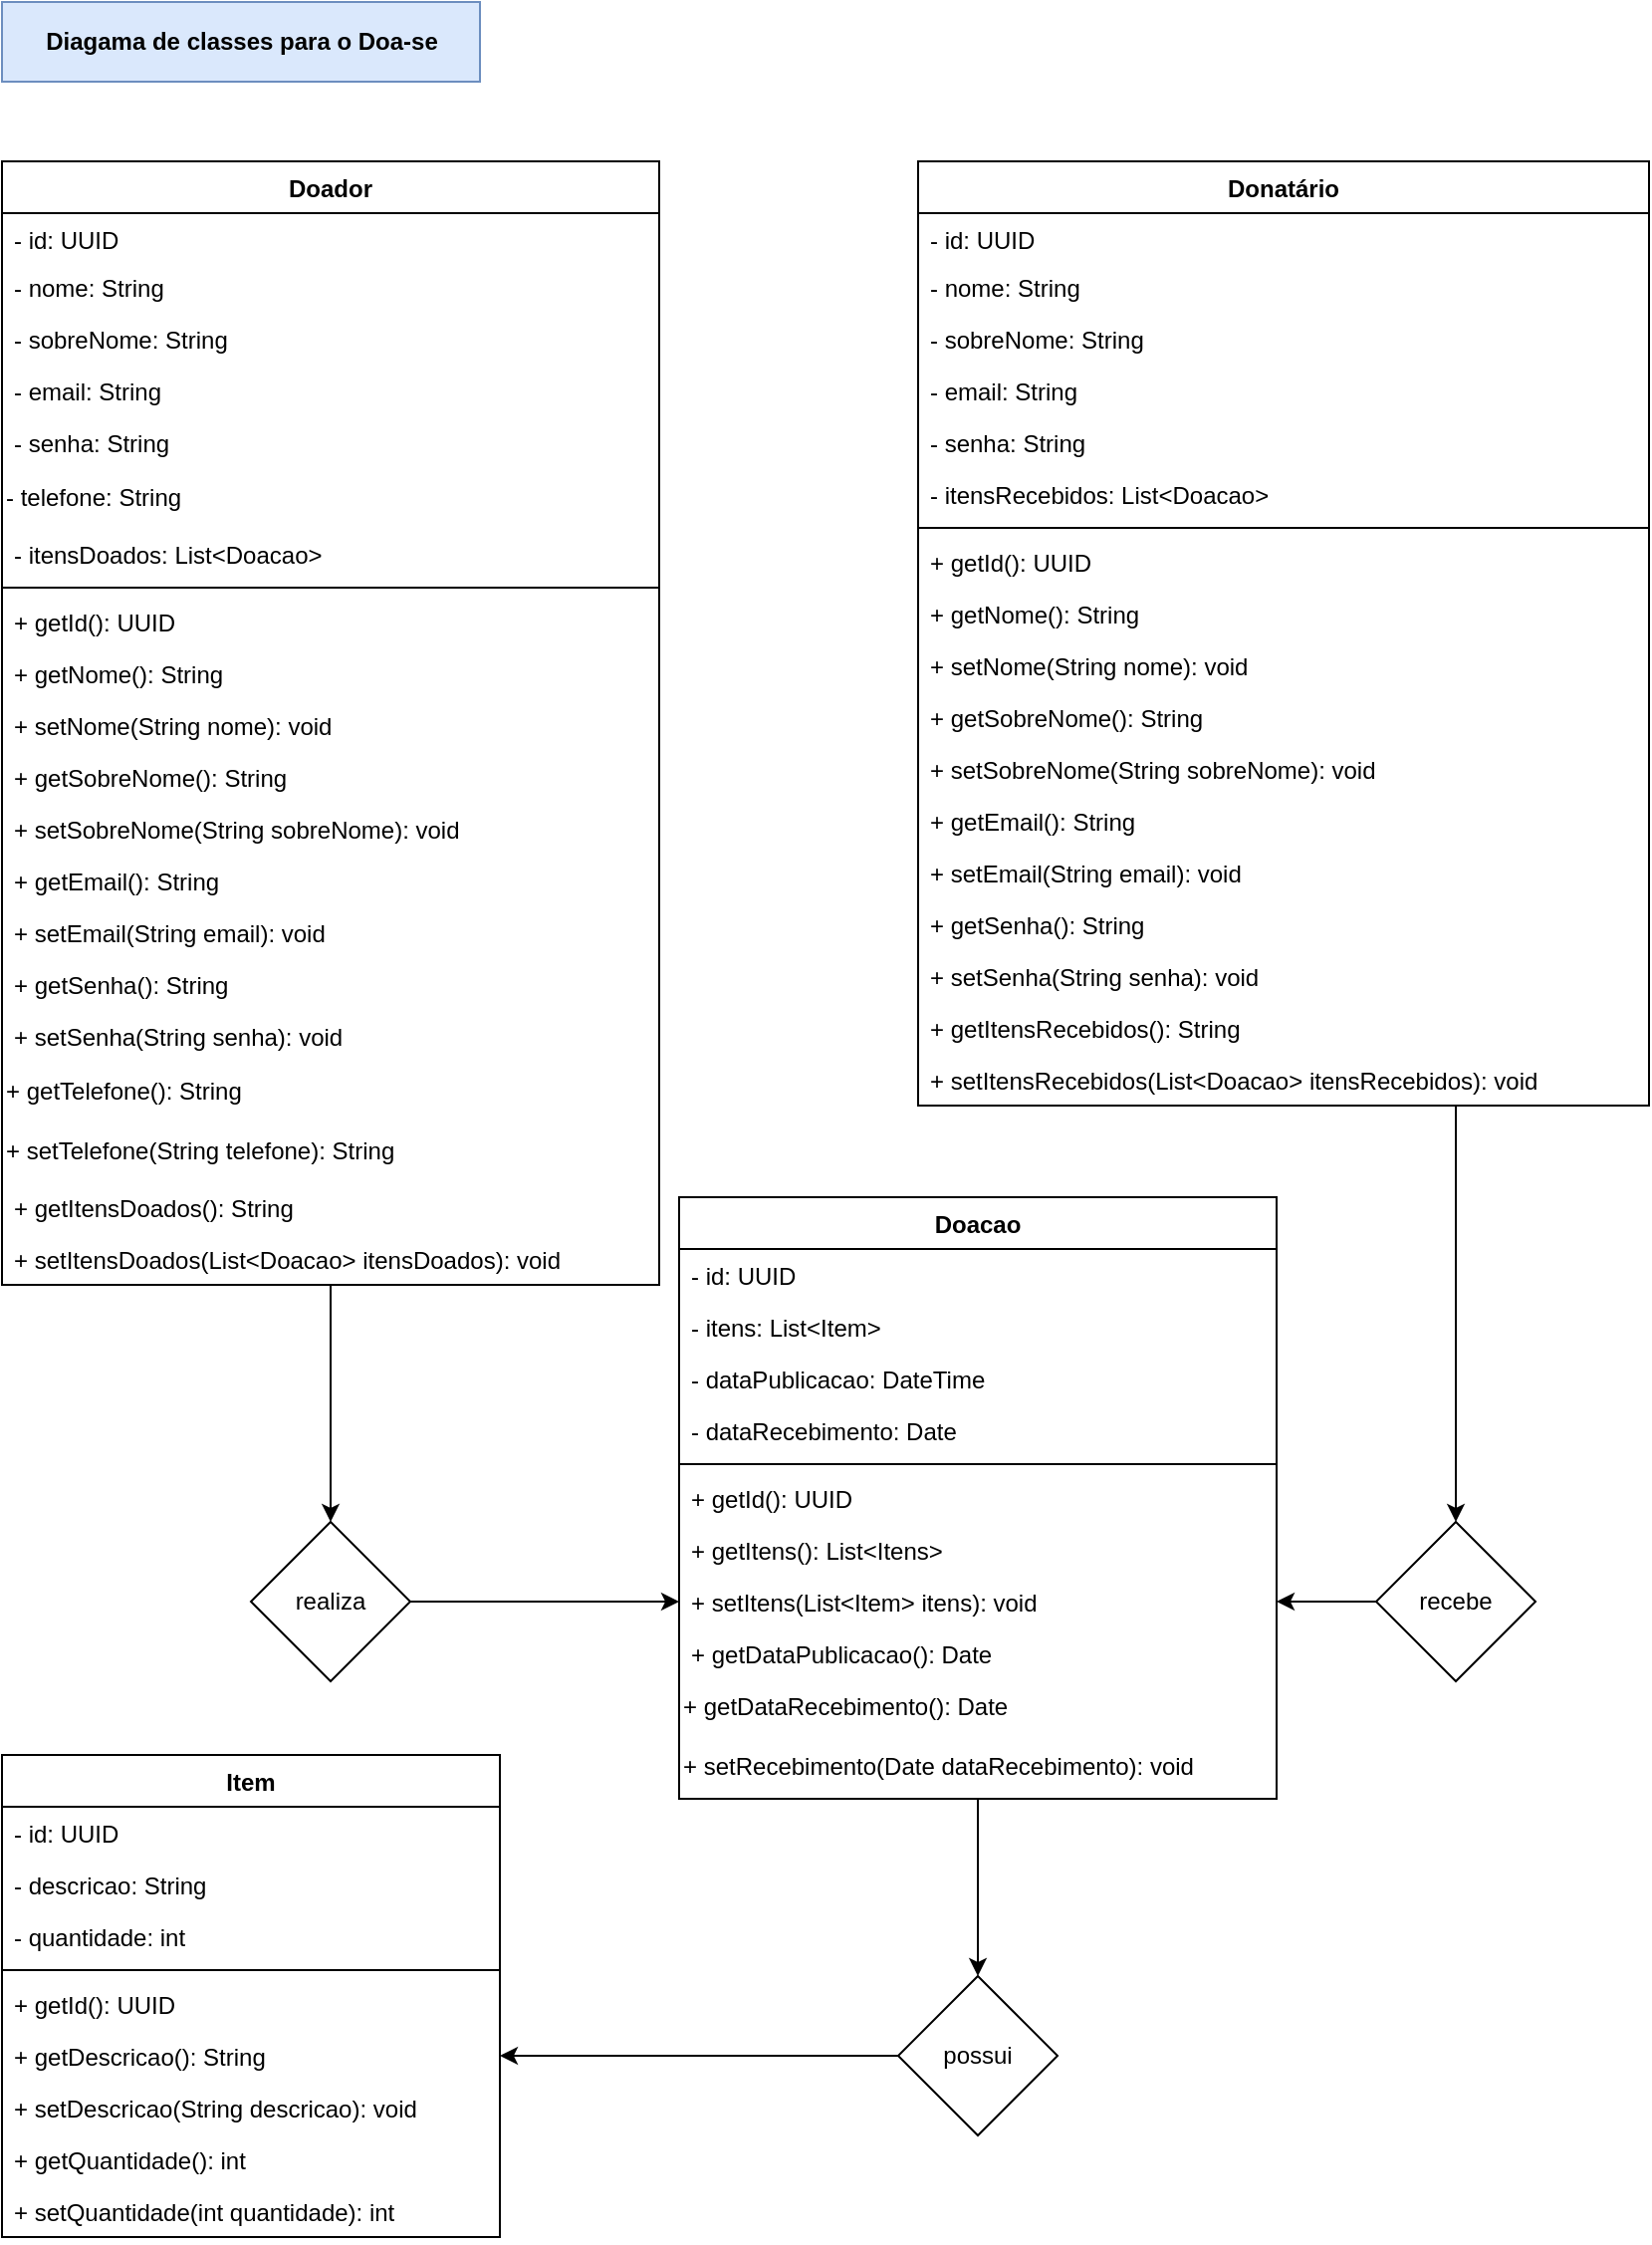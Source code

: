 <mxfile version="18.0.6" type="github">
  <diagram id="fzCI_hyJMyDTxW4y9vL-" name="Page-1">
    <mxGraphModel dx="1422" dy="757" grid="1" gridSize="10" guides="1" tooltips="1" connect="1" arrows="1" fold="1" page="1" pageScale="1" pageWidth="827" pageHeight="1169" math="0" shadow="0">
      <root>
        <mxCell id="0" />
        <mxCell id="1" parent="0" />
        <mxCell id="xfkqYVkovtJK-kkcOd9Y-1" value="Diagama de classes para o Doa-se" style="html=1;fillColor=#dae8fc;strokeColor=#6c8ebf;fontStyle=1" parent="1" vertex="1">
          <mxGeometry width="240" height="40" as="geometry" />
        </mxCell>
        <mxCell id="xfkqYVkovtJK-kkcOd9Y-90" style="edgeStyle=orthogonalEdgeStyle;rounded=0;orthogonalLoop=1;jettySize=auto;html=1;" parent="1" source="xfkqYVkovtJK-kkcOd9Y-2" target="xfkqYVkovtJK-kkcOd9Y-89" edge="1">
          <mxGeometry relative="1" as="geometry" />
        </mxCell>
        <mxCell id="xfkqYVkovtJK-kkcOd9Y-2" value="Doador" style="swimlane;fontStyle=1;align=center;verticalAlign=top;childLayout=stackLayout;horizontal=1;startSize=26;horizontalStack=0;resizeParent=1;resizeParentMax=0;resizeLast=0;collapsible=1;marginBottom=0;" parent="1" vertex="1">
          <mxGeometry y="80" width="330" height="564" as="geometry" />
        </mxCell>
        <mxCell id="xfkqYVkovtJK-kkcOd9Y-7" value="- id: UUID" style="text;strokeColor=none;fillColor=none;align=left;verticalAlign=top;spacingLeft=4;spacingRight=4;overflow=hidden;rotatable=0;points=[[0,0.5],[1,0.5]];portConstraint=eastwest;" parent="xfkqYVkovtJK-kkcOd9Y-2" vertex="1">
          <mxGeometry y="26" width="330" height="24" as="geometry" />
        </mxCell>
        <mxCell id="xfkqYVkovtJK-kkcOd9Y-3" value="- nome: String" style="text;strokeColor=none;fillColor=none;align=left;verticalAlign=top;spacingLeft=4;spacingRight=4;overflow=hidden;rotatable=0;points=[[0,0.5],[1,0.5]];portConstraint=eastwest;" parent="xfkqYVkovtJK-kkcOd9Y-2" vertex="1">
          <mxGeometry y="50" width="330" height="26" as="geometry" />
        </mxCell>
        <mxCell id="xfkqYVkovtJK-kkcOd9Y-6" value="- sobreNome: String" style="text;strokeColor=none;fillColor=none;align=left;verticalAlign=top;spacingLeft=4;spacingRight=4;overflow=hidden;rotatable=0;points=[[0,0.5],[1,0.5]];portConstraint=eastwest;" parent="xfkqYVkovtJK-kkcOd9Y-2" vertex="1">
          <mxGeometry y="76" width="330" height="26" as="geometry" />
        </mxCell>
        <mxCell id="xfkqYVkovtJK-kkcOd9Y-8" value="- email: String" style="text;strokeColor=none;fillColor=none;align=left;verticalAlign=top;spacingLeft=4;spacingRight=4;overflow=hidden;rotatable=0;points=[[0,0.5],[1,0.5]];portConstraint=eastwest;" parent="xfkqYVkovtJK-kkcOd9Y-2" vertex="1">
          <mxGeometry y="102" width="330" height="26" as="geometry" />
        </mxCell>
        <mxCell id="xfkqYVkovtJK-kkcOd9Y-9" value="- senha: String" style="text;strokeColor=none;fillColor=none;align=left;verticalAlign=top;spacingLeft=4;spacingRight=4;overflow=hidden;rotatable=0;points=[[0,0.5],[1,0.5]];portConstraint=eastwest;" parent="xfkqYVkovtJK-kkcOd9Y-2" vertex="1">
          <mxGeometry y="128" width="330" height="26" as="geometry" />
        </mxCell>
        <mxCell id="xfkqYVkovtJK-kkcOd9Y-98" value="&lt;div align=&quot;left&quot;&gt;- telefone: String&lt;/div&gt;" style="text;html=1;strokeColor=none;fillColor=none;align=left;verticalAlign=middle;whiteSpace=wrap;rounded=0;" parent="xfkqYVkovtJK-kkcOd9Y-2" vertex="1">
          <mxGeometry y="154" width="330" height="30" as="geometry" />
        </mxCell>
        <mxCell id="xfkqYVkovtJK-kkcOd9Y-10" value="- itensDoados: List&lt;Doacao&gt;" style="text;strokeColor=none;fillColor=none;align=left;verticalAlign=top;spacingLeft=4;spacingRight=4;overflow=hidden;rotatable=0;points=[[0,0.5],[1,0.5]];portConstraint=eastwest;" parent="xfkqYVkovtJK-kkcOd9Y-2" vertex="1">
          <mxGeometry y="184" width="330" height="26" as="geometry" />
        </mxCell>
        <mxCell id="xfkqYVkovtJK-kkcOd9Y-4" value="" style="line;strokeWidth=1;fillColor=none;align=left;verticalAlign=middle;spacingTop=-1;spacingLeft=3;spacingRight=3;rotatable=0;labelPosition=right;points=[];portConstraint=eastwest;" parent="xfkqYVkovtJK-kkcOd9Y-2" vertex="1">
          <mxGeometry y="210" width="330" height="8" as="geometry" />
        </mxCell>
        <mxCell id="xfkqYVkovtJK-kkcOd9Y-5" value="+ getId(): UUID" style="text;strokeColor=none;fillColor=none;align=left;verticalAlign=top;spacingLeft=4;spacingRight=4;overflow=hidden;rotatable=0;points=[[0,0.5],[1,0.5]];portConstraint=eastwest;" parent="xfkqYVkovtJK-kkcOd9Y-2" vertex="1">
          <mxGeometry y="218" width="330" height="26" as="geometry" />
        </mxCell>
        <mxCell id="xfkqYVkovtJK-kkcOd9Y-11" value="+ getNome(): String" style="text;strokeColor=none;fillColor=none;align=left;verticalAlign=top;spacingLeft=4;spacingRight=4;overflow=hidden;rotatable=0;points=[[0,0.5],[1,0.5]];portConstraint=eastwest;" parent="xfkqYVkovtJK-kkcOd9Y-2" vertex="1">
          <mxGeometry y="244" width="330" height="26" as="geometry" />
        </mxCell>
        <mxCell id="xfkqYVkovtJK-kkcOd9Y-12" value="+ setNome(String nome): void" style="text;strokeColor=none;fillColor=none;align=left;verticalAlign=top;spacingLeft=4;spacingRight=4;overflow=hidden;rotatable=0;points=[[0,0.5],[1,0.5]];portConstraint=eastwest;" parent="xfkqYVkovtJK-kkcOd9Y-2" vertex="1">
          <mxGeometry y="270" width="330" height="26" as="geometry" />
        </mxCell>
        <mxCell id="xfkqYVkovtJK-kkcOd9Y-14" value="+ getSobreNome(): String" style="text;strokeColor=none;fillColor=none;align=left;verticalAlign=top;spacingLeft=4;spacingRight=4;overflow=hidden;rotatable=0;points=[[0,0.5],[1,0.5]];portConstraint=eastwest;" parent="xfkqYVkovtJK-kkcOd9Y-2" vertex="1">
          <mxGeometry y="296" width="330" height="26" as="geometry" />
        </mxCell>
        <mxCell id="xfkqYVkovtJK-kkcOd9Y-13" value="+ setSobreNome(String sobreNome): void" style="text;strokeColor=none;fillColor=none;align=left;verticalAlign=top;spacingLeft=4;spacingRight=4;overflow=hidden;rotatable=0;points=[[0,0.5],[1,0.5]];portConstraint=eastwest;" parent="xfkqYVkovtJK-kkcOd9Y-2" vertex="1">
          <mxGeometry y="322" width="330" height="26" as="geometry" />
        </mxCell>
        <mxCell id="xfkqYVkovtJK-kkcOd9Y-15" value="+ getEmail(): String" style="text;strokeColor=none;fillColor=none;align=left;verticalAlign=top;spacingLeft=4;spacingRight=4;overflow=hidden;rotatable=0;points=[[0,0.5],[1,0.5]];portConstraint=eastwest;" parent="xfkqYVkovtJK-kkcOd9Y-2" vertex="1">
          <mxGeometry y="348" width="330" height="26" as="geometry" />
        </mxCell>
        <mxCell id="xfkqYVkovtJK-kkcOd9Y-17" value="+ setEmail(String email): void" style="text;strokeColor=none;fillColor=none;align=left;verticalAlign=top;spacingLeft=4;spacingRight=4;overflow=hidden;rotatable=0;points=[[0,0.5],[1,0.5]];portConstraint=eastwest;" parent="xfkqYVkovtJK-kkcOd9Y-2" vertex="1">
          <mxGeometry y="374" width="330" height="26" as="geometry" />
        </mxCell>
        <mxCell id="xfkqYVkovtJK-kkcOd9Y-20" value="+ getSenha(): String" style="text;strokeColor=none;fillColor=none;align=left;verticalAlign=top;spacingLeft=4;spacingRight=4;overflow=hidden;rotatable=0;points=[[0,0.5],[1,0.5]];portConstraint=eastwest;" parent="xfkqYVkovtJK-kkcOd9Y-2" vertex="1">
          <mxGeometry y="400" width="330" height="26" as="geometry" />
        </mxCell>
        <mxCell id="xfkqYVkovtJK-kkcOd9Y-21" value="+ setSenha(String senha): void" style="text;strokeColor=none;fillColor=none;align=left;verticalAlign=top;spacingLeft=4;spacingRight=4;overflow=hidden;rotatable=0;points=[[0,0.5],[1,0.5]];portConstraint=eastwest;" parent="xfkqYVkovtJK-kkcOd9Y-2" vertex="1">
          <mxGeometry y="426" width="330" height="26" as="geometry" />
        </mxCell>
        <mxCell id="xfkqYVkovtJK-kkcOd9Y-99" value="&lt;div align=&quot;left&quot;&gt;+ getTelefone(): String&lt;/div&gt;" style="text;html=1;strokeColor=none;fillColor=none;align=left;verticalAlign=middle;whiteSpace=wrap;rounded=0;" parent="xfkqYVkovtJK-kkcOd9Y-2" vertex="1">
          <mxGeometry y="452" width="330" height="30" as="geometry" />
        </mxCell>
        <mxCell id="xfkqYVkovtJK-kkcOd9Y-103" value="&lt;div align=&quot;left&quot;&gt;+ setTelefone(String telefone): String&lt;/div&gt;" style="text;html=1;strokeColor=none;fillColor=none;align=left;verticalAlign=middle;whiteSpace=wrap;rounded=0;" parent="xfkqYVkovtJK-kkcOd9Y-2" vertex="1">
          <mxGeometry y="482" width="330" height="30" as="geometry" />
        </mxCell>
        <mxCell id="xfkqYVkovtJK-kkcOd9Y-18" value="+ getItensDoados(): String" style="text;strokeColor=none;fillColor=none;align=left;verticalAlign=top;spacingLeft=4;spacingRight=4;overflow=hidden;rotatable=0;points=[[0,0.5],[1,0.5]];portConstraint=eastwest;" parent="xfkqYVkovtJK-kkcOd9Y-2" vertex="1">
          <mxGeometry y="512" width="330" height="26" as="geometry" />
        </mxCell>
        <mxCell id="xfkqYVkovtJK-kkcOd9Y-19" value="+ setItensDoados(List&lt;Doacao&gt; itensDoados): void" style="text;strokeColor=none;fillColor=none;align=left;verticalAlign=top;spacingLeft=4;spacingRight=4;overflow=hidden;rotatable=0;points=[[0,0.5],[1,0.5]];portConstraint=eastwest;" parent="xfkqYVkovtJK-kkcOd9Y-2" vertex="1">
          <mxGeometry y="538" width="330" height="26" as="geometry" />
        </mxCell>
        <mxCell id="xfkqYVkovtJK-kkcOd9Y-94" style="edgeStyle=orthogonalEdgeStyle;rounded=0;orthogonalLoop=1;jettySize=auto;html=1;" parent="1" source="xfkqYVkovtJK-kkcOd9Y-34" target="xfkqYVkovtJK-kkcOd9Y-92" edge="1">
          <mxGeometry relative="1" as="geometry">
            <Array as="points">
              <mxPoint x="730" y="590" />
              <mxPoint x="730" y="590" />
            </Array>
          </mxGeometry>
        </mxCell>
        <mxCell id="xfkqYVkovtJK-kkcOd9Y-34" value="Donatário" style="swimlane;fontStyle=1;align=center;verticalAlign=top;childLayout=stackLayout;horizontal=1;startSize=26;horizontalStack=0;resizeParent=1;resizeParentMax=0;resizeLast=0;collapsible=1;marginBottom=0;" parent="1" vertex="1">
          <mxGeometry x="460" y="80" width="367" height="474" as="geometry" />
        </mxCell>
        <mxCell id="xfkqYVkovtJK-kkcOd9Y-35" value="- id: UUID" style="text;strokeColor=none;fillColor=none;align=left;verticalAlign=top;spacingLeft=4;spacingRight=4;overflow=hidden;rotatable=0;points=[[0,0.5],[1,0.5]];portConstraint=eastwest;" parent="xfkqYVkovtJK-kkcOd9Y-34" vertex="1">
          <mxGeometry y="26" width="367" height="24" as="geometry" />
        </mxCell>
        <mxCell id="xfkqYVkovtJK-kkcOd9Y-36" value="- nome: String" style="text;strokeColor=none;fillColor=none;align=left;verticalAlign=top;spacingLeft=4;spacingRight=4;overflow=hidden;rotatable=0;points=[[0,0.5],[1,0.5]];portConstraint=eastwest;" parent="xfkqYVkovtJK-kkcOd9Y-34" vertex="1">
          <mxGeometry y="50" width="367" height="26" as="geometry" />
        </mxCell>
        <mxCell id="xfkqYVkovtJK-kkcOd9Y-37" value="- sobreNome: String" style="text;strokeColor=none;fillColor=none;align=left;verticalAlign=top;spacingLeft=4;spacingRight=4;overflow=hidden;rotatable=0;points=[[0,0.5],[1,0.5]];portConstraint=eastwest;" parent="xfkqYVkovtJK-kkcOd9Y-34" vertex="1">
          <mxGeometry y="76" width="367" height="26" as="geometry" />
        </mxCell>
        <mxCell id="xfkqYVkovtJK-kkcOd9Y-38" value="- email: String" style="text;strokeColor=none;fillColor=none;align=left;verticalAlign=top;spacingLeft=4;spacingRight=4;overflow=hidden;rotatable=0;points=[[0,0.5],[1,0.5]];portConstraint=eastwest;" parent="xfkqYVkovtJK-kkcOd9Y-34" vertex="1">
          <mxGeometry y="102" width="367" height="26" as="geometry" />
        </mxCell>
        <mxCell id="xfkqYVkovtJK-kkcOd9Y-39" value="- senha: String" style="text;strokeColor=none;fillColor=none;align=left;verticalAlign=top;spacingLeft=4;spacingRight=4;overflow=hidden;rotatable=0;points=[[0,0.5],[1,0.5]];portConstraint=eastwest;" parent="xfkqYVkovtJK-kkcOd9Y-34" vertex="1">
          <mxGeometry y="128" width="367" height="26" as="geometry" />
        </mxCell>
        <mxCell id="xfkqYVkovtJK-kkcOd9Y-40" value="- itensRecebidos: List&lt;Doacao&gt;" style="text;strokeColor=none;fillColor=none;align=left;verticalAlign=top;spacingLeft=4;spacingRight=4;overflow=hidden;rotatable=0;points=[[0,0.5],[1,0.5]];portConstraint=eastwest;" parent="xfkqYVkovtJK-kkcOd9Y-34" vertex="1">
          <mxGeometry y="154" width="367" height="26" as="geometry" />
        </mxCell>
        <mxCell id="xfkqYVkovtJK-kkcOd9Y-41" value="" style="line;strokeWidth=1;fillColor=none;align=left;verticalAlign=middle;spacingTop=-1;spacingLeft=3;spacingRight=3;rotatable=0;labelPosition=right;points=[];portConstraint=eastwest;" parent="xfkqYVkovtJK-kkcOd9Y-34" vertex="1">
          <mxGeometry y="180" width="367" height="8" as="geometry" />
        </mxCell>
        <mxCell id="xfkqYVkovtJK-kkcOd9Y-42" value="+ getId(): UUID" style="text;strokeColor=none;fillColor=none;align=left;verticalAlign=top;spacingLeft=4;spacingRight=4;overflow=hidden;rotatable=0;points=[[0,0.5],[1,0.5]];portConstraint=eastwest;" parent="xfkqYVkovtJK-kkcOd9Y-34" vertex="1">
          <mxGeometry y="188" width="367" height="26" as="geometry" />
        </mxCell>
        <mxCell id="xfkqYVkovtJK-kkcOd9Y-43" value="+ getNome(): String" style="text;strokeColor=none;fillColor=none;align=left;verticalAlign=top;spacingLeft=4;spacingRight=4;overflow=hidden;rotatable=0;points=[[0,0.5],[1,0.5]];portConstraint=eastwest;" parent="xfkqYVkovtJK-kkcOd9Y-34" vertex="1">
          <mxGeometry y="214" width="367" height="26" as="geometry" />
        </mxCell>
        <mxCell id="xfkqYVkovtJK-kkcOd9Y-44" value="+ setNome(String nome): void" style="text;strokeColor=none;fillColor=none;align=left;verticalAlign=top;spacingLeft=4;spacingRight=4;overflow=hidden;rotatable=0;points=[[0,0.5],[1,0.5]];portConstraint=eastwest;" parent="xfkqYVkovtJK-kkcOd9Y-34" vertex="1">
          <mxGeometry y="240" width="367" height="26" as="geometry" />
        </mxCell>
        <mxCell id="xfkqYVkovtJK-kkcOd9Y-45" value="+ getSobreNome(): String" style="text;strokeColor=none;fillColor=none;align=left;verticalAlign=top;spacingLeft=4;spacingRight=4;overflow=hidden;rotatable=0;points=[[0,0.5],[1,0.5]];portConstraint=eastwest;" parent="xfkqYVkovtJK-kkcOd9Y-34" vertex="1">
          <mxGeometry y="266" width="367" height="26" as="geometry" />
        </mxCell>
        <mxCell id="xfkqYVkovtJK-kkcOd9Y-46" value="+ setSobreNome(String sobreNome): void" style="text;strokeColor=none;fillColor=none;align=left;verticalAlign=top;spacingLeft=4;spacingRight=4;overflow=hidden;rotatable=0;points=[[0,0.5],[1,0.5]];portConstraint=eastwest;" parent="xfkqYVkovtJK-kkcOd9Y-34" vertex="1">
          <mxGeometry y="292" width="367" height="26" as="geometry" />
        </mxCell>
        <mxCell id="xfkqYVkovtJK-kkcOd9Y-47" value="+ getEmail(): String" style="text;strokeColor=none;fillColor=none;align=left;verticalAlign=top;spacingLeft=4;spacingRight=4;overflow=hidden;rotatable=0;points=[[0,0.5],[1,0.5]];portConstraint=eastwest;" parent="xfkqYVkovtJK-kkcOd9Y-34" vertex="1">
          <mxGeometry y="318" width="367" height="26" as="geometry" />
        </mxCell>
        <mxCell id="xfkqYVkovtJK-kkcOd9Y-48" value="+ setEmail(String email): void" style="text;strokeColor=none;fillColor=none;align=left;verticalAlign=top;spacingLeft=4;spacingRight=4;overflow=hidden;rotatable=0;points=[[0,0.5],[1,0.5]];portConstraint=eastwest;" parent="xfkqYVkovtJK-kkcOd9Y-34" vertex="1">
          <mxGeometry y="344" width="367" height="26" as="geometry" />
        </mxCell>
        <mxCell id="xfkqYVkovtJK-kkcOd9Y-49" value="+ getSenha(): String" style="text;strokeColor=none;fillColor=none;align=left;verticalAlign=top;spacingLeft=4;spacingRight=4;overflow=hidden;rotatable=0;points=[[0,0.5],[1,0.5]];portConstraint=eastwest;" parent="xfkqYVkovtJK-kkcOd9Y-34" vertex="1">
          <mxGeometry y="370" width="367" height="26" as="geometry" />
        </mxCell>
        <mxCell id="xfkqYVkovtJK-kkcOd9Y-50" value="+ setSenha(String senha): void" style="text;strokeColor=none;fillColor=none;align=left;verticalAlign=top;spacingLeft=4;spacingRight=4;overflow=hidden;rotatable=0;points=[[0,0.5],[1,0.5]];portConstraint=eastwest;" parent="xfkqYVkovtJK-kkcOd9Y-34" vertex="1">
          <mxGeometry y="396" width="367" height="26" as="geometry" />
        </mxCell>
        <mxCell id="xfkqYVkovtJK-kkcOd9Y-51" value="+ getItensRecebidos(): String" style="text;strokeColor=none;fillColor=none;align=left;verticalAlign=top;spacingLeft=4;spacingRight=4;overflow=hidden;rotatable=0;points=[[0,0.5],[1,0.5]];portConstraint=eastwest;" parent="xfkqYVkovtJK-kkcOd9Y-34" vertex="1">
          <mxGeometry y="422" width="367" height="26" as="geometry" />
        </mxCell>
        <mxCell id="xfkqYVkovtJK-kkcOd9Y-52" value="+ setItensRecebidos(List&lt;Doacao&gt; itensRecebidos): void" style="text;strokeColor=none;fillColor=none;align=left;verticalAlign=top;spacingLeft=4;spacingRight=4;overflow=hidden;rotatable=0;points=[[0,0.5],[1,0.5]];portConstraint=eastwest;" parent="xfkqYVkovtJK-kkcOd9Y-34" vertex="1">
          <mxGeometry y="448" width="367" height="26" as="geometry" />
        </mxCell>
        <mxCell id="xfkqYVkovtJK-kkcOd9Y-96" style="edgeStyle=orthogonalEdgeStyle;rounded=0;orthogonalLoop=1;jettySize=auto;html=1;entryX=0.5;entryY=0;entryDx=0;entryDy=0;" parent="1" source="xfkqYVkovtJK-kkcOd9Y-53" target="xfkqYVkovtJK-kkcOd9Y-95" edge="1">
          <mxGeometry relative="1" as="geometry" />
        </mxCell>
        <mxCell id="xfkqYVkovtJK-kkcOd9Y-53" value="Doacao" style="swimlane;fontStyle=1;align=center;verticalAlign=top;childLayout=stackLayout;horizontal=1;startSize=26;horizontalStack=0;resizeParent=1;resizeParentMax=0;resizeLast=0;collapsible=1;marginBottom=0;" parent="1" vertex="1">
          <mxGeometry x="340" y="600" width="300" height="302" as="geometry" />
        </mxCell>
        <mxCell id="xfkqYVkovtJK-kkcOd9Y-57" value="- id: UUID" style="text;strokeColor=none;fillColor=none;align=left;verticalAlign=top;spacingLeft=4;spacingRight=4;overflow=hidden;rotatable=0;points=[[0,0.5],[1,0.5]];portConstraint=eastwest;" parent="xfkqYVkovtJK-kkcOd9Y-53" vertex="1">
          <mxGeometry y="26" width="300" height="26" as="geometry" />
        </mxCell>
        <mxCell id="xfkqYVkovtJK-kkcOd9Y-59" value="- itens: List&lt;Item&gt;" style="text;strokeColor=none;fillColor=none;align=left;verticalAlign=top;spacingLeft=4;spacingRight=4;overflow=hidden;rotatable=0;points=[[0,0.5],[1,0.5]];portConstraint=eastwest;" parent="xfkqYVkovtJK-kkcOd9Y-53" vertex="1">
          <mxGeometry y="52" width="300" height="26" as="geometry" />
        </mxCell>
        <mxCell id="xfkqYVkovtJK-kkcOd9Y-62" value="- dataPublicacao: DateTime" style="text;strokeColor=none;fillColor=none;align=left;verticalAlign=top;spacingLeft=4;spacingRight=4;overflow=hidden;rotatable=0;points=[[0,0.5],[1,0.5]];portConstraint=eastwest;" parent="xfkqYVkovtJK-kkcOd9Y-53" vertex="1">
          <mxGeometry y="78" width="300" height="26" as="geometry" />
        </mxCell>
        <mxCell id="xfkqYVkovtJK-kkcOd9Y-72" value="- dataRecebimento: Date" style="text;strokeColor=none;fillColor=none;align=left;verticalAlign=top;spacingLeft=4;spacingRight=4;overflow=hidden;rotatable=0;points=[[0,0.5],[1,0.5]];portConstraint=eastwest;" parent="xfkqYVkovtJK-kkcOd9Y-53" vertex="1">
          <mxGeometry y="104" width="300" height="26" as="geometry" />
        </mxCell>
        <mxCell id="xfkqYVkovtJK-kkcOd9Y-55" value="" style="line;strokeWidth=1;fillColor=none;align=left;verticalAlign=middle;spacingTop=-1;spacingLeft=3;spacingRight=3;rotatable=0;labelPosition=right;points=[];portConstraint=eastwest;" parent="xfkqYVkovtJK-kkcOd9Y-53" vertex="1">
          <mxGeometry y="130" width="300" height="8" as="geometry" />
        </mxCell>
        <mxCell id="xfkqYVkovtJK-kkcOd9Y-58" value="+ getId(): UUID" style="text;strokeColor=none;fillColor=none;align=left;verticalAlign=top;spacingLeft=4;spacingRight=4;overflow=hidden;rotatable=0;points=[[0,0.5],[1,0.5]];portConstraint=eastwest;" parent="xfkqYVkovtJK-kkcOd9Y-53" vertex="1">
          <mxGeometry y="138" width="300" height="26" as="geometry" />
        </mxCell>
        <mxCell id="xfkqYVkovtJK-kkcOd9Y-60" value="+ getItens(): List&lt;Itens&gt;" style="text;strokeColor=none;fillColor=none;align=left;verticalAlign=top;spacingLeft=4;spacingRight=4;overflow=hidden;rotatable=0;points=[[0,0.5],[1,0.5]];portConstraint=eastwest;" parent="xfkqYVkovtJK-kkcOd9Y-53" vertex="1">
          <mxGeometry y="164" width="300" height="26" as="geometry" />
        </mxCell>
        <mxCell id="xfkqYVkovtJK-kkcOd9Y-61" value="+ setItens(List&lt;Item&gt; itens): void" style="text;strokeColor=none;fillColor=none;align=left;verticalAlign=top;spacingLeft=4;spacingRight=4;overflow=hidden;rotatable=0;points=[[0,0.5],[1,0.5]];portConstraint=eastwest;" parent="xfkqYVkovtJK-kkcOd9Y-53" vertex="1">
          <mxGeometry y="190" width="300" height="26" as="geometry" />
        </mxCell>
        <mxCell id="xfkqYVkovtJK-kkcOd9Y-67" value="+ getDataPublicacao(): Date" style="text;strokeColor=none;fillColor=none;align=left;verticalAlign=top;spacingLeft=4;spacingRight=4;overflow=hidden;rotatable=0;points=[[0,0.5],[1,0.5]];portConstraint=eastwest;" parent="xfkqYVkovtJK-kkcOd9Y-53" vertex="1">
          <mxGeometry y="216" width="300" height="26" as="geometry" />
        </mxCell>
        <UserObject label="+ getDataRecebimento(): Date" id="xfkqYVkovtJK-kkcOd9Y-74">
          <mxCell style="text;whiteSpace=wrap;html=1;" parent="xfkqYVkovtJK-kkcOd9Y-53" vertex="1">
            <mxGeometry y="242" width="300" height="30" as="geometry" />
          </mxCell>
        </UserObject>
        <UserObject label="+ setRecebimento(Date dataRecebimento): void" id="xfkqYVkovtJK-kkcOd9Y-73">
          <mxCell style="text;whiteSpace=wrap;html=1;" parent="xfkqYVkovtJK-kkcOd9Y-53" vertex="1">
            <mxGeometry y="272" width="300" height="30" as="geometry" />
          </mxCell>
        </UserObject>
        <mxCell id="xfkqYVkovtJK-kkcOd9Y-75" value="Item" style="swimlane;fontStyle=1;align=center;verticalAlign=top;childLayout=stackLayout;horizontal=1;startSize=26;horizontalStack=0;resizeParent=1;resizeParentMax=0;resizeLast=0;collapsible=1;marginBottom=0;" parent="1" vertex="1">
          <mxGeometry y="880" width="250" height="242" as="geometry" />
        </mxCell>
        <mxCell id="xfkqYVkovtJK-kkcOd9Y-79" value="- id: UUID" style="text;strokeColor=none;fillColor=none;align=left;verticalAlign=top;spacingLeft=4;spacingRight=4;overflow=hidden;rotatable=0;points=[[0,0.5],[1,0.5]];portConstraint=eastwest;" parent="xfkqYVkovtJK-kkcOd9Y-75" vertex="1">
          <mxGeometry y="26" width="250" height="26" as="geometry" />
        </mxCell>
        <mxCell id="xfkqYVkovtJK-kkcOd9Y-83" value="- descricao: String" style="text;strokeColor=none;fillColor=none;align=left;verticalAlign=top;spacingLeft=4;spacingRight=4;overflow=hidden;rotatable=0;points=[[0,0.5],[1,0.5]];portConstraint=eastwest;" parent="xfkqYVkovtJK-kkcOd9Y-75" vertex="1">
          <mxGeometry y="52" width="250" height="26" as="geometry" />
        </mxCell>
        <mxCell id="xfkqYVkovtJK-kkcOd9Y-87" value="- quantidade: int" style="text;strokeColor=none;fillColor=none;align=left;verticalAlign=top;spacingLeft=4;spacingRight=4;overflow=hidden;rotatable=0;points=[[0,0.5],[1,0.5]];portConstraint=eastwest;" parent="xfkqYVkovtJK-kkcOd9Y-75" vertex="1">
          <mxGeometry y="78" width="250" height="26" as="geometry" />
        </mxCell>
        <mxCell id="xfkqYVkovtJK-kkcOd9Y-77" value="" style="line;strokeWidth=1;fillColor=none;align=left;verticalAlign=middle;spacingTop=-1;spacingLeft=3;spacingRight=3;rotatable=0;labelPosition=right;points=[];portConstraint=eastwest;" parent="xfkqYVkovtJK-kkcOd9Y-75" vertex="1">
          <mxGeometry y="104" width="250" height="8" as="geometry" />
        </mxCell>
        <mxCell id="xfkqYVkovtJK-kkcOd9Y-80" value="+ getId(): UUID" style="text;strokeColor=none;fillColor=none;align=left;verticalAlign=top;spacingLeft=4;spacingRight=4;overflow=hidden;rotatable=0;points=[[0,0.5],[1,0.5]];portConstraint=eastwest;" parent="xfkqYVkovtJK-kkcOd9Y-75" vertex="1">
          <mxGeometry y="112" width="250" height="26" as="geometry" />
        </mxCell>
        <mxCell id="xfkqYVkovtJK-kkcOd9Y-82" value="+ getDescricao(): String" style="text;strokeColor=none;fillColor=none;align=left;verticalAlign=top;spacingLeft=4;spacingRight=4;overflow=hidden;rotatable=0;points=[[0,0.5],[1,0.5]];portConstraint=eastwest;" parent="xfkqYVkovtJK-kkcOd9Y-75" vertex="1">
          <mxGeometry y="138" width="250" height="26" as="geometry" />
        </mxCell>
        <mxCell id="xfkqYVkovtJK-kkcOd9Y-84" value="+ setDescricao(String descricao): void" style="text;strokeColor=none;fillColor=none;align=left;verticalAlign=top;spacingLeft=4;spacingRight=4;overflow=hidden;rotatable=0;points=[[0,0.5],[1,0.5]];portConstraint=eastwest;" parent="xfkqYVkovtJK-kkcOd9Y-75" vertex="1">
          <mxGeometry y="164" width="250" height="26" as="geometry" />
        </mxCell>
        <mxCell id="xfkqYVkovtJK-kkcOd9Y-85" value="+ getQuantidade(): int" style="text;strokeColor=none;fillColor=none;align=left;verticalAlign=top;spacingLeft=4;spacingRight=4;overflow=hidden;rotatable=0;points=[[0,0.5],[1,0.5]];portConstraint=eastwest;" parent="xfkqYVkovtJK-kkcOd9Y-75" vertex="1">
          <mxGeometry y="190" width="250" height="26" as="geometry" />
        </mxCell>
        <mxCell id="xfkqYVkovtJK-kkcOd9Y-86" value="+ setQuantidade(int quantidade): int" style="text;strokeColor=none;fillColor=none;align=left;verticalAlign=top;spacingLeft=4;spacingRight=4;overflow=hidden;rotatable=0;points=[[0,0.5],[1,0.5]];portConstraint=eastwest;" parent="xfkqYVkovtJK-kkcOd9Y-75" vertex="1">
          <mxGeometry y="216" width="250" height="26" as="geometry" />
        </mxCell>
        <mxCell id="xfkqYVkovtJK-kkcOd9Y-91" value="" style="edgeStyle=orthogonalEdgeStyle;rounded=0;orthogonalLoop=1;jettySize=auto;html=1;" parent="1" source="xfkqYVkovtJK-kkcOd9Y-89" target="xfkqYVkovtJK-kkcOd9Y-61" edge="1">
          <mxGeometry relative="1" as="geometry" />
        </mxCell>
        <mxCell id="xfkqYVkovtJK-kkcOd9Y-89" value="realiza" style="rhombus;whiteSpace=wrap;html=1;" parent="1" vertex="1">
          <mxGeometry x="125" y="763" width="80" height="80" as="geometry" />
        </mxCell>
        <mxCell id="xfkqYVkovtJK-kkcOd9Y-93" value="" style="edgeStyle=orthogonalEdgeStyle;rounded=0;orthogonalLoop=1;jettySize=auto;html=1;" parent="1" source="xfkqYVkovtJK-kkcOd9Y-92" target="xfkqYVkovtJK-kkcOd9Y-61" edge="1">
          <mxGeometry relative="1" as="geometry" />
        </mxCell>
        <mxCell id="xfkqYVkovtJK-kkcOd9Y-92" value="recebe" style="rhombus;whiteSpace=wrap;html=1;" parent="1" vertex="1">
          <mxGeometry x="690" y="763" width="80" height="80" as="geometry" />
        </mxCell>
        <mxCell id="xfkqYVkovtJK-kkcOd9Y-97" value="" style="edgeStyle=orthogonalEdgeStyle;rounded=0;orthogonalLoop=1;jettySize=auto;html=1;" parent="1" source="xfkqYVkovtJK-kkcOd9Y-95" target="xfkqYVkovtJK-kkcOd9Y-82" edge="1">
          <mxGeometry relative="1" as="geometry" />
        </mxCell>
        <mxCell id="xfkqYVkovtJK-kkcOd9Y-95" value="possui" style="rhombus;whiteSpace=wrap;html=1;" parent="1" vertex="1">
          <mxGeometry x="450" y="991" width="80" height="80" as="geometry" />
        </mxCell>
      </root>
    </mxGraphModel>
  </diagram>
</mxfile>
